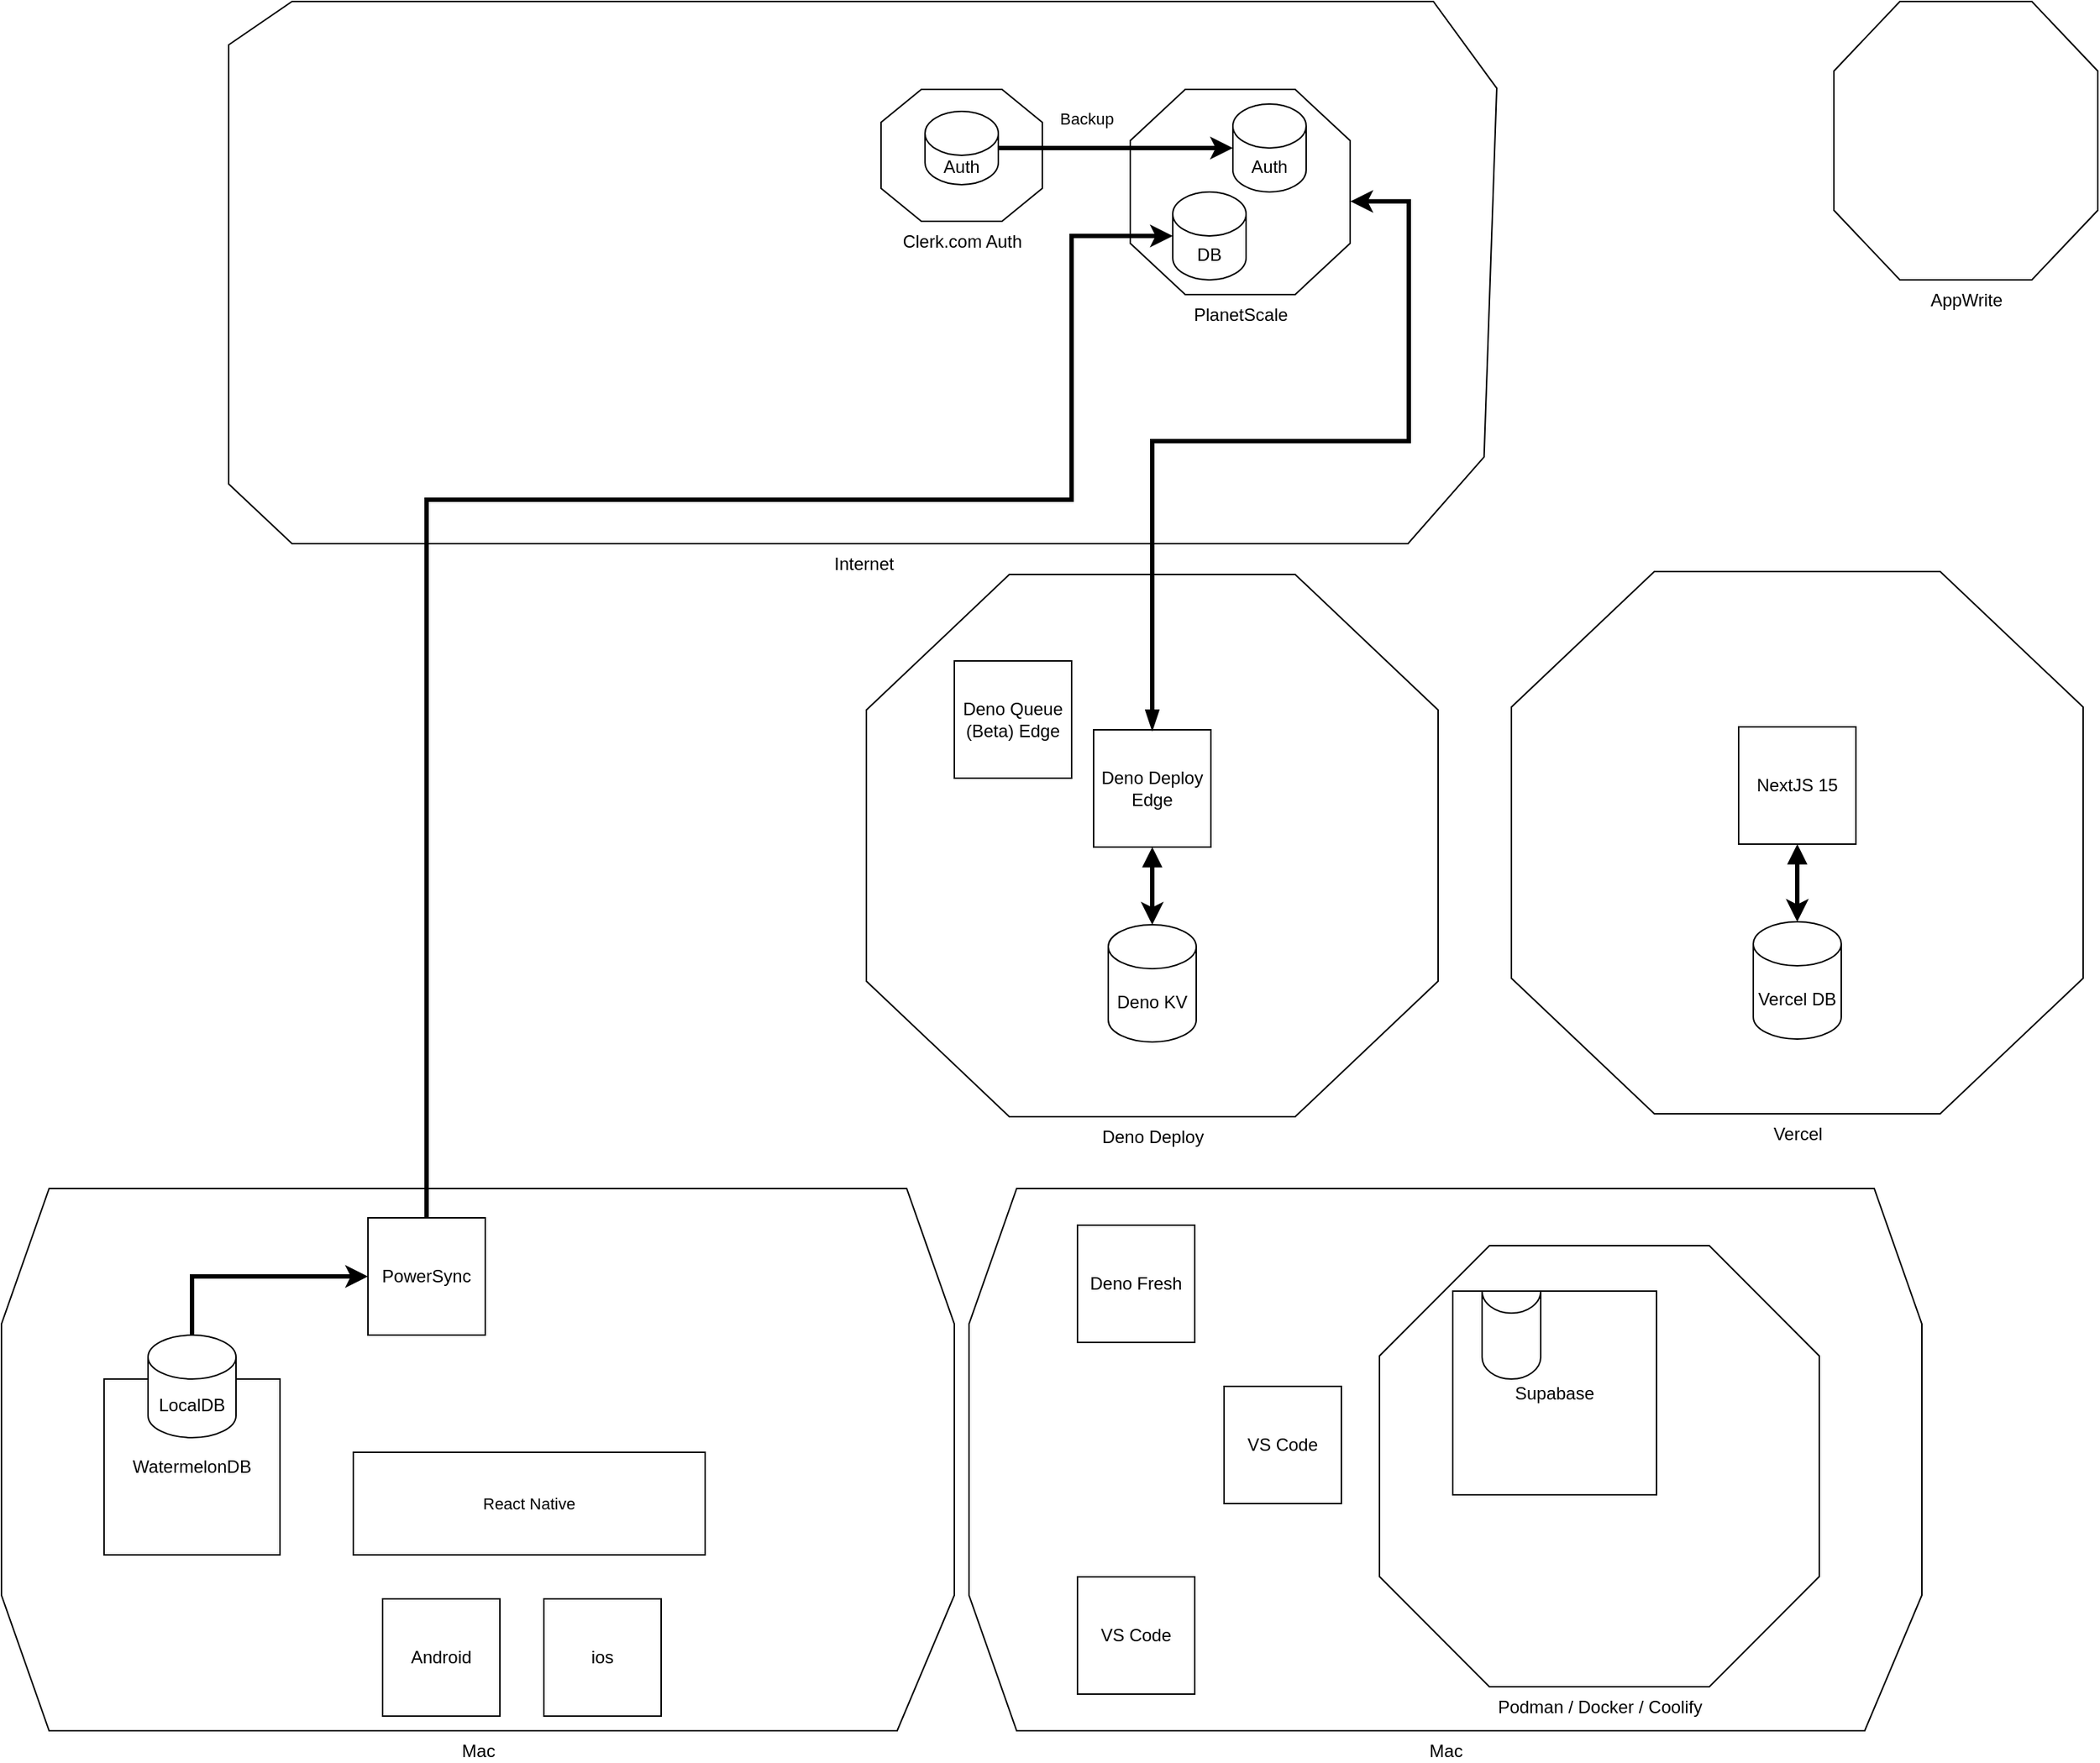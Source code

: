 <mxfile version="24.4.7" type="github">
  <diagram name="Page-1" id="5y6IGtCHfefg0UG6-Cvr">
    <mxGraphModel dx="2496" dy="998" grid="1" gridSize="10" guides="1" tooltips="1" connect="1" arrows="1" fold="1" page="1" pageScale="1" pageWidth="850" pageHeight="1100" math="0" shadow="0">
      <root>
        <mxCell id="0" />
        <mxCell id="1" parent="0" />
        <mxCell id="JIDA0Lga-9D9GwtFfnP9-25" value="Mac" style="verticalLabelPosition=bottom;verticalAlign=top;html=1;shape=mxgraph.basic.polygon;polyCoords=[[0.05,0],[0.95,0],[1,0.25],[1,0.75],[0.94,1],[0.05,1],[0,0.75],[0,0.25]];polyline=0;" parent="1" vertex="1">
          <mxGeometry x="-160" y="830" width="650" height="370" as="geometry" />
        </mxCell>
        <mxCell id="JIDA0Lga-9D9GwtFfnP9-17" value="Internet" style="verticalLabelPosition=bottom;verticalAlign=top;html=1;shape=mxgraph.basic.polygon;polyCoords=[[0.05,0],[0.95,0],[1,0.16],[0.99,0.84],[0.93,1],[0.05,1],[0,0.89],[0,0.08]];polyline=0;" parent="1" vertex="1">
          <mxGeometry x="-5" y="20" width="865" height="370" as="geometry" />
        </mxCell>
        <mxCell id="JIDA0Lga-9D9GwtFfnP9-3" value="Mac" style="verticalLabelPosition=bottom;verticalAlign=top;html=1;shape=mxgraph.basic.polygon;polyCoords=[[0.05,0],[0.95,0],[1,0.25],[1,0.75],[0.94,1],[0.05,1],[0,0.75],[0,0.25]];polyline=0;" parent="1" vertex="1">
          <mxGeometry x="500" y="830" width="650" height="370" as="geometry" />
        </mxCell>
        <mxCell id="JIDA0Lga-9D9GwtFfnP9-4" value="Podman / Docker / Coolify" style="verticalLabelPosition=bottom;verticalAlign=top;html=1;shape=mxgraph.basic.polygon;polyCoords=[[0.25,0],[0.75,0],[1,0.25],[1,0.75],[0.75,1],[0.25,1],[0,0.75],[0,0.25]];polyline=0;" parent="1" vertex="1">
          <mxGeometry x="780" y="869" width="300" height="301" as="geometry" />
        </mxCell>
        <mxCell id="JIDA0Lga-9D9GwtFfnP9-2" value="Supabase" style="whiteSpace=wrap;html=1;aspect=fixed;" parent="1" vertex="1">
          <mxGeometry x="830" y="900" width="139" height="139" as="geometry" />
        </mxCell>
        <mxCell id="JIDA0Lga-9D9GwtFfnP9-5" value="" style="shape=cylinder3;whiteSpace=wrap;html=1;boundedLbl=1;backgroundOutline=1;size=15;lid=0;" parent="1" vertex="1">
          <mxGeometry x="850" y="900" width="40" height="60" as="geometry" />
        </mxCell>
        <mxCell id="JIDA0Lga-9D9GwtFfnP9-6" value="Deno Deploy" style="verticalLabelPosition=bottom;verticalAlign=top;html=1;shape=mxgraph.basic.polygon;polyCoords=[[0.25,0],[0.75,0],[1,0.25],[1,0.75],[0.75,1],[0.25,1],[0,0.75],[0,0.25]];polyline=0;" parent="1" vertex="1">
          <mxGeometry x="430" y="411" width="390" height="370" as="geometry" />
        </mxCell>
        <mxCell id="JIDA0Lga-9D9GwtFfnP9-7" value="PlanetScale" style="verticalLabelPosition=bottom;verticalAlign=top;html=1;shape=mxgraph.basic.polygon;polyCoords=[[0.25,0],[0.75,0],[1,0.25],[1,0.75],[0.75,1],[0.25,1],[0,0.75],[0,0.25]];polyline=0;" parent="1" vertex="1">
          <mxGeometry x="610" y="80" width="150" height="140" as="geometry" />
        </mxCell>
        <mxCell id="JIDA0Lga-9D9GwtFfnP9-10" value="Deno KV" style="shape=cylinder3;whiteSpace=wrap;html=1;boundedLbl=1;backgroundOutline=1;size=15;" parent="1" vertex="1">
          <mxGeometry x="595" y="650" width="60" height="80" as="geometry" />
        </mxCell>
        <mxCell id="JIDA0Lga-9D9GwtFfnP9-13" style="edgeStyle=orthogonalEdgeStyle;rounded=0;orthogonalLoop=1;jettySize=auto;html=1;exitX=0.5;exitY=1;exitDx=0;exitDy=0;strokeWidth=3;startArrow=block;startFill=1;" parent="1" source="JIDA0Lga-9D9GwtFfnP9-11" target="JIDA0Lga-9D9GwtFfnP9-10" edge="1">
          <mxGeometry relative="1" as="geometry" />
        </mxCell>
        <mxCell id="JIDA0Lga-9D9GwtFfnP9-11" value="Deno Deploy Edge" style="whiteSpace=wrap;html=1;aspect=fixed;" parent="1" vertex="1">
          <mxGeometry x="585" y="517" width="80" height="80" as="geometry" />
        </mxCell>
        <mxCell id="JIDA0Lga-9D9GwtFfnP9-12" value="Deno Fresh" style="whiteSpace=wrap;html=1;aspect=fixed;" parent="1" vertex="1">
          <mxGeometry x="574" y="855" width="80" height="80" as="geometry" />
        </mxCell>
        <mxCell id="JIDA0Lga-9D9GwtFfnP9-14" value="Deno Queue (Beta) Edge" style="whiteSpace=wrap;html=1;aspect=fixed;" parent="1" vertex="1">
          <mxGeometry x="490" y="470" width="80" height="80" as="geometry" />
        </mxCell>
        <mxCell id="JIDA0Lga-9D9GwtFfnP9-15" value="VS Code" style="whiteSpace=wrap;html=1;aspect=fixed;" parent="1" vertex="1">
          <mxGeometry x="574" y="1095" width="80" height="80" as="geometry" />
        </mxCell>
        <mxCell id="JIDA0Lga-9D9GwtFfnP9-16" value="VS Code" style="whiteSpace=wrap;html=1;aspect=fixed;" parent="1" vertex="1">
          <mxGeometry x="674" y="965" width="80" height="80" as="geometry" />
        </mxCell>
        <mxCell id="JIDA0Lga-9D9GwtFfnP9-19" value="Auth" style="shape=cylinder3;whiteSpace=wrap;html=1;boundedLbl=1;backgroundOutline=1;size=15;" parent="1" vertex="1">
          <mxGeometry x="680" y="90" width="50" height="60" as="geometry" />
        </mxCell>
        <mxCell id="JIDA0Lga-9D9GwtFfnP9-20" value="DB" style="shape=cylinder3;whiteSpace=wrap;html=1;boundedLbl=1;backgroundOutline=1;size=15;" parent="1" vertex="1">
          <mxGeometry x="639" y="150" width="50" height="60" as="geometry" />
        </mxCell>
        <mxCell id="JIDA0Lga-9D9GwtFfnP9-21" style="edgeStyle=orthogonalEdgeStyle;rounded=0;orthogonalLoop=1;jettySize=auto;html=1;exitX=0.5;exitY=0;exitDx=0;exitDy=0;entryX=1.001;entryY=0.546;entryDx=0;entryDy=0;entryPerimeter=0;strokeColor=default;strokeWidth=3;align=center;verticalAlign=middle;fontFamily=Helvetica;fontSize=11;fontColor=default;labelBackgroundColor=default;endArrow=classic;startArrow=blockThin;startFill=1;" parent="1" source="JIDA0Lga-9D9GwtFfnP9-11" target="JIDA0Lga-9D9GwtFfnP9-7" edge="1">
          <mxGeometry relative="1" as="geometry">
            <Array as="points">
              <mxPoint x="625" y="320" />
              <mxPoint x="800" y="320" />
              <mxPoint x="800" y="156" />
            </Array>
          </mxGeometry>
        </mxCell>
        <mxCell id="JIDA0Lga-9D9GwtFfnP9-22" value="Clerk.com Auth" style="verticalLabelPosition=bottom;verticalAlign=top;html=1;shape=mxgraph.basic.polygon;polyCoords=[[0.25,0],[0.75,0],[1,0.25],[1,0.75],[0.75,1],[0.25,1],[0,0.75],[0,0.25]];polyline=0;" parent="1" vertex="1">
          <mxGeometry x="440" y="80" width="110" height="90" as="geometry" />
        </mxCell>
        <mxCell id="JIDA0Lga-9D9GwtFfnP9-23" value="Auth" style="shape=cylinder3;whiteSpace=wrap;html=1;boundedLbl=1;backgroundOutline=1;size=15;" parent="1" vertex="1">
          <mxGeometry x="470" y="95" width="50" height="50" as="geometry" />
        </mxCell>
        <mxCell id="JIDA0Lga-9D9GwtFfnP9-24" value="Backup" style="edgeStyle=orthogonalEdgeStyle;rounded=0;orthogonalLoop=1;jettySize=auto;html=1;exitX=1;exitY=0.5;exitDx=0;exitDy=0;exitPerimeter=0;entryX=0;entryY=0.5;entryDx=0;entryDy=0;entryPerimeter=0;strokeColor=default;strokeWidth=3;align=center;verticalAlign=middle;fontFamily=Helvetica;fontSize=11;fontColor=default;labelBackgroundColor=default;endArrow=classic;" parent="1" source="JIDA0Lga-9D9GwtFfnP9-23" target="JIDA0Lga-9D9GwtFfnP9-19" edge="1">
          <mxGeometry x="-0.25" y="20" relative="1" as="geometry">
            <Array as="points">
              <mxPoint x="580" y="120" />
              <mxPoint x="580" y="120" />
            </Array>
            <mxPoint as="offset" />
          </mxGeometry>
        </mxCell>
        <mxCell id="JIDA0Lga-9D9GwtFfnP9-26" value="WatermelonDB" style="whiteSpace=wrap;html=1;aspect=fixed;" parent="1" vertex="1">
          <mxGeometry x="-90" y="960" width="120" height="120" as="geometry" />
        </mxCell>
        <mxCell id="JIDA0Lga-9D9GwtFfnP9-27" value="ios" style="whiteSpace=wrap;html=1;aspect=fixed;" parent="1" vertex="1">
          <mxGeometry x="210" y="1110" width="80" height="80" as="geometry" />
        </mxCell>
        <mxCell id="JIDA0Lga-9D9GwtFfnP9-28" value="Android" style="whiteSpace=wrap;html=1;aspect=fixed;" parent="1" vertex="1">
          <mxGeometry x="100" y="1110" width="80" height="80" as="geometry" />
        </mxCell>
        <mxCell id="JIDA0Lga-9D9GwtFfnP9-32" style="edgeStyle=orthogonalEdgeStyle;rounded=0;orthogonalLoop=1;jettySize=auto;html=1;strokeColor=default;strokeWidth=3;align=center;verticalAlign=middle;fontFamily=Helvetica;fontSize=11;fontColor=default;labelBackgroundColor=default;endArrow=classic;exitX=0.5;exitY=0;exitDx=0;exitDy=0;exitPerimeter=0;" parent="1" source="JIDA0Lga-9D9GwtFfnP9-29" target="JIDA0Lga-9D9GwtFfnP9-1" edge="1">
          <mxGeometry relative="1" as="geometry" />
        </mxCell>
        <mxCell id="JIDA0Lga-9D9GwtFfnP9-29" value="LocalDB" style="shape=cylinder3;whiteSpace=wrap;html=1;boundedLbl=1;backgroundOutline=1;size=15;" parent="1" vertex="1">
          <mxGeometry x="-60" y="930" width="60" height="70" as="geometry" />
        </mxCell>
        <mxCell id="JIDA0Lga-9D9GwtFfnP9-33" style="edgeStyle=orthogonalEdgeStyle;rounded=0;orthogonalLoop=1;jettySize=auto;html=1;exitX=0.5;exitY=0;exitDx=0;exitDy=0;strokeColor=default;strokeWidth=3;align=center;verticalAlign=middle;fontFamily=Helvetica;fontSize=11;fontColor=default;labelBackgroundColor=default;endArrow=classic;entryX=0;entryY=0.5;entryDx=0;entryDy=0;entryPerimeter=0;" parent="1" source="JIDA0Lga-9D9GwtFfnP9-1" target="JIDA0Lga-9D9GwtFfnP9-20" edge="1">
          <mxGeometry relative="1" as="geometry">
            <mxPoint x="240" y="500" as="targetPoint" />
            <Array as="points">
              <mxPoint x="130" y="360" />
              <mxPoint x="570" y="360" />
              <mxPoint x="570" y="180" />
            </Array>
          </mxGeometry>
        </mxCell>
        <mxCell id="JIDA0Lga-9D9GwtFfnP9-1" value="PowerSync" style="whiteSpace=wrap;html=1;aspect=fixed;" parent="1" vertex="1">
          <mxGeometry x="90" y="850" width="80" height="80" as="geometry" />
        </mxCell>
        <mxCell id="JIDA0Lga-9D9GwtFfnP9-34" value="React Native" style="rounded=0;whiteSpace=wrap;html=1;fontFamily=Helvetica;fontSize=11;fontColor=default;labelBackgroundColor=default;" parent="1" vertex="1">
          <mxGeometry x="80" y="1010" width="240" height="70" as="geometry" />
        </mxCell>
        <mxCell id="QEqieuWCw-bIjdRm-lgM-1" value="Vercel" style="verticalLabelPosition=bottom;verticalAlign=top;html=1;shape=mxgraph.basic.polygon;polyCoords=[[0.25,0],[0.75,0],[1,0.25],[1,0.75],[0.75,1],[0.25,1],[0,0.75],[0,0.25]];polyline=0;" vertex="1" parent="1">
          <mxGeometry x="870" y="409" width="390" height="370" as="geometry" />
        </mxCell>
        <mxCell id="QEqieuWCw-bIjdRm-lgM-2" value="Vercel DB" style="shape=cylinder3;whiteSpace=wrap;html=1;boundedLbl=1;backgroundOutline=1;size=15;" vertex="1" parent="1">
          <mxGeometry x="1035" y="648" width="60" height="80" as="geometry" />
        </mxCell>
        <mxCell id="QEqieuWCw-bIjdRm-lgM-3" style="edgeStyle=orthogonalEdgeStyle;rounded=0;orthogonalLoop=1;jettySize=auto;html=1;exitX=0.5;exitY=1;exitDx=0;exitDy=0;strokeWidth=3;startArrow=block;startFill=1;" edge="1" source="QEqieuWCw-bIjdRm-lgM-4" target="QEqieuWCw-bIjdRm-lgM-2" parent="1">
          <mxGeometry relative="1" as="geometry" />
        </mxCell>
        <mxCell id="QEqieuWCw-bIjdRm-lgM-4" value="NextJS 15" style="whiteSpace=wrap;html=1;aspect=fixed;" vertex="1" parent="1">
          <mxGeometry x="1025" y="515" width="80" height="80" as="geometry" />
        </mxCell>
        <mxCell id="QEqieuWCw-bIjdRm-lgM-6" value="AppWrite" style="verticalLabelPosition=bottom;verticalAlign=top;html=1;shape=mxgraph.basic.polygon;polyCoords=[[0.25,0],[0.75,0],[1,0.25],[1,0.75],[0.75,1],[0.25,1],[0,0.75],[0,0.25]];polyline=0;" vertex="1" parent="1">
          <mxGeometry x="1090" y="20" width="180" height="190" as="geometry" />
        </mxCell>
      </root>
    </mxGraphModel>
  </diagram>
</mxfile>
